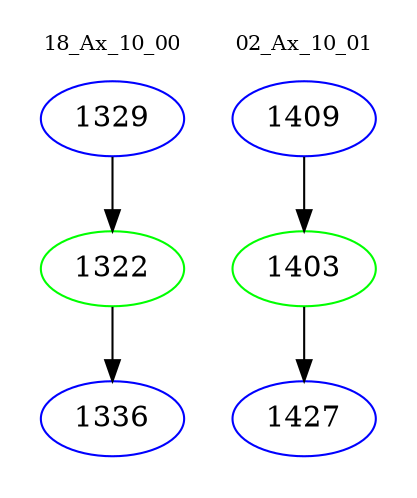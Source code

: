 digraph{
subgraph cluster_0 {
color = white
label = "18_Ax_10_00";
fontsize=10;
T0_1329 [label="1329", color="blue"]
T0_1329 -> T0_1322 [color="black"]
T0_1322 [label="1322", color="green"]
T0_1322 -> T0_1336 [color="black"]
T0_1336 [label="1336", color="blue"]
}
subgraph cluster_1 {
color = white
label = "02_Ax_10_01";
fontsize=10;
T1_1409 [label="1409", color="blue"]
T1_1409 -> T1_1403 [color="black"]
T1_1403 [label="1403", color="green"]
T1_1403 -> T1_1427 [color="black"]
T1_1427 [label="1427", color="blue"]
}
}
